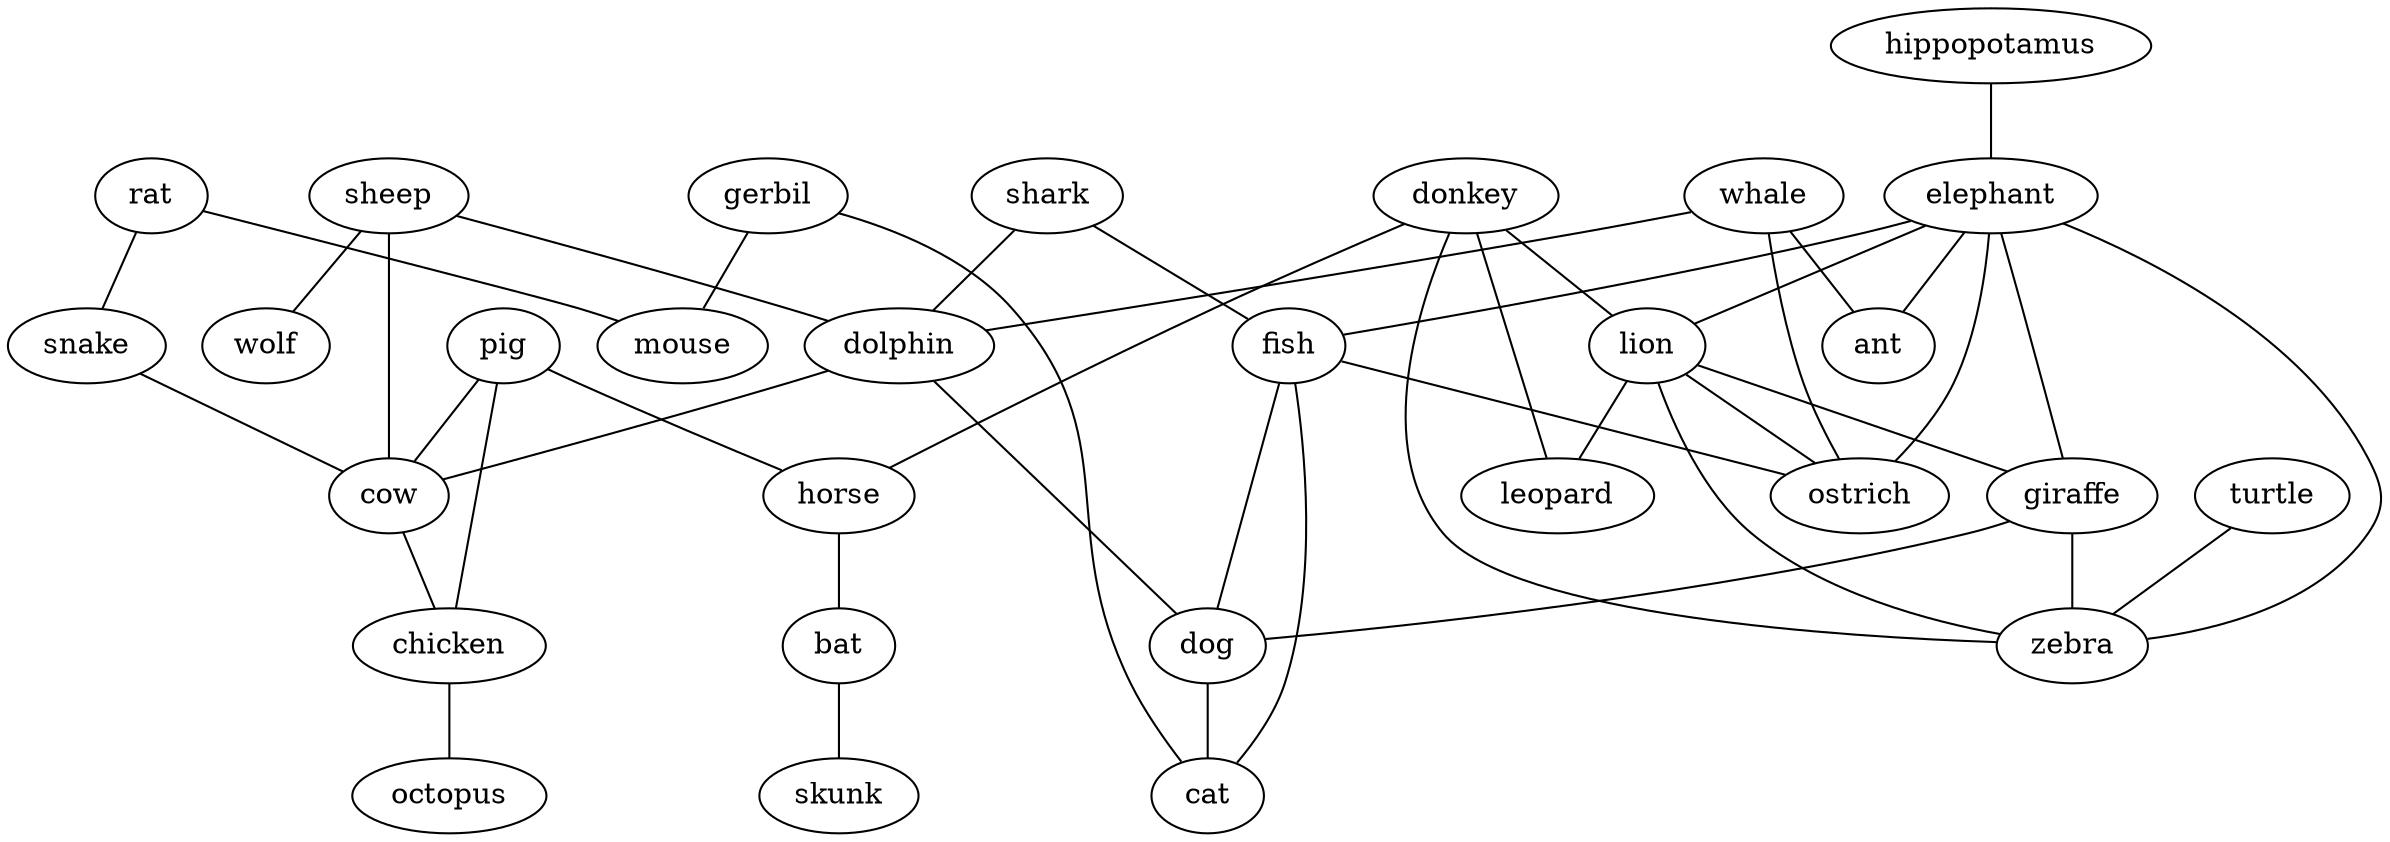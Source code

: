 strict graph G {
donkey;
shark;
pig;
rat;
whale;
hippopotamus;
sheep;
horse;
gerbil;
mouse;
elephant;
fish;
dolphin;
lion;
leopard;
giraffe;
snake;
turtle;
ostrich;
ant;
bat;
cow;
dog;
cat;
chicken;
wolf;
skunk;
octopus;
zebra;
donkey -- lion  [weight=1];
donkey -- horse  [weight=1];
donkey -- leopard  [weight=1];
donkey -- zebra  [weight=1];
shark -- fish  [weight=1];
shark -- dolphin  [weight=1];
pig -- horse  [weight=1];
pig -- chicken  [weight=1];
pig -- cow  [weight=1];
rat -- mouse  [weight=1];
rat -- snake  [weight=1];
whale -- ant  [weight=1];
whale -- dolphin  [weight=1];
whale -- ostrich  [weight=1];
hippopotamus -- elephant  [weight=1];
sheep -- dolphin  [weight=1];
sheep -- wolf  [weight=1];
sheep -- cow  [weight=1];
horse -- bat  [weight=1];
gerbil -- mouse  [weight=1];
gerbil -- cat  [weight=1];
elephant -- fish  [weight=1];
elephant -- ostrich  [weight=1];
elephant -- ant  [weight=1];
elephant -- lion  [weight=1];
elephant -- giraffe  [weight=1];
elephant -- zebra  [weight=1];
fish -- dog  [weight=1];
fish -- cat  [weight=1];
fish -- ostrich  [weight=1];
dolphin -- cow  [weight=1];
dolphin -- dog  [weight=1];
lion -- leopard  [weight=1];
lion -- giraffe  [weight=1];
lion -- zebra  [weight=1];
lion -- ostrich  [weight=1];
giraffe -- dog  [weight=1];
giraffe -- zebra  [weight=1];
snake -- cow  [weight=1];
turtle -- zebra  [weight=1];
bat -- skunk  [weight=1];
cow -- chicken  [weight=1];
dog -- cat  [weight=1];
chicken -- octopus  [weight=1];
}
